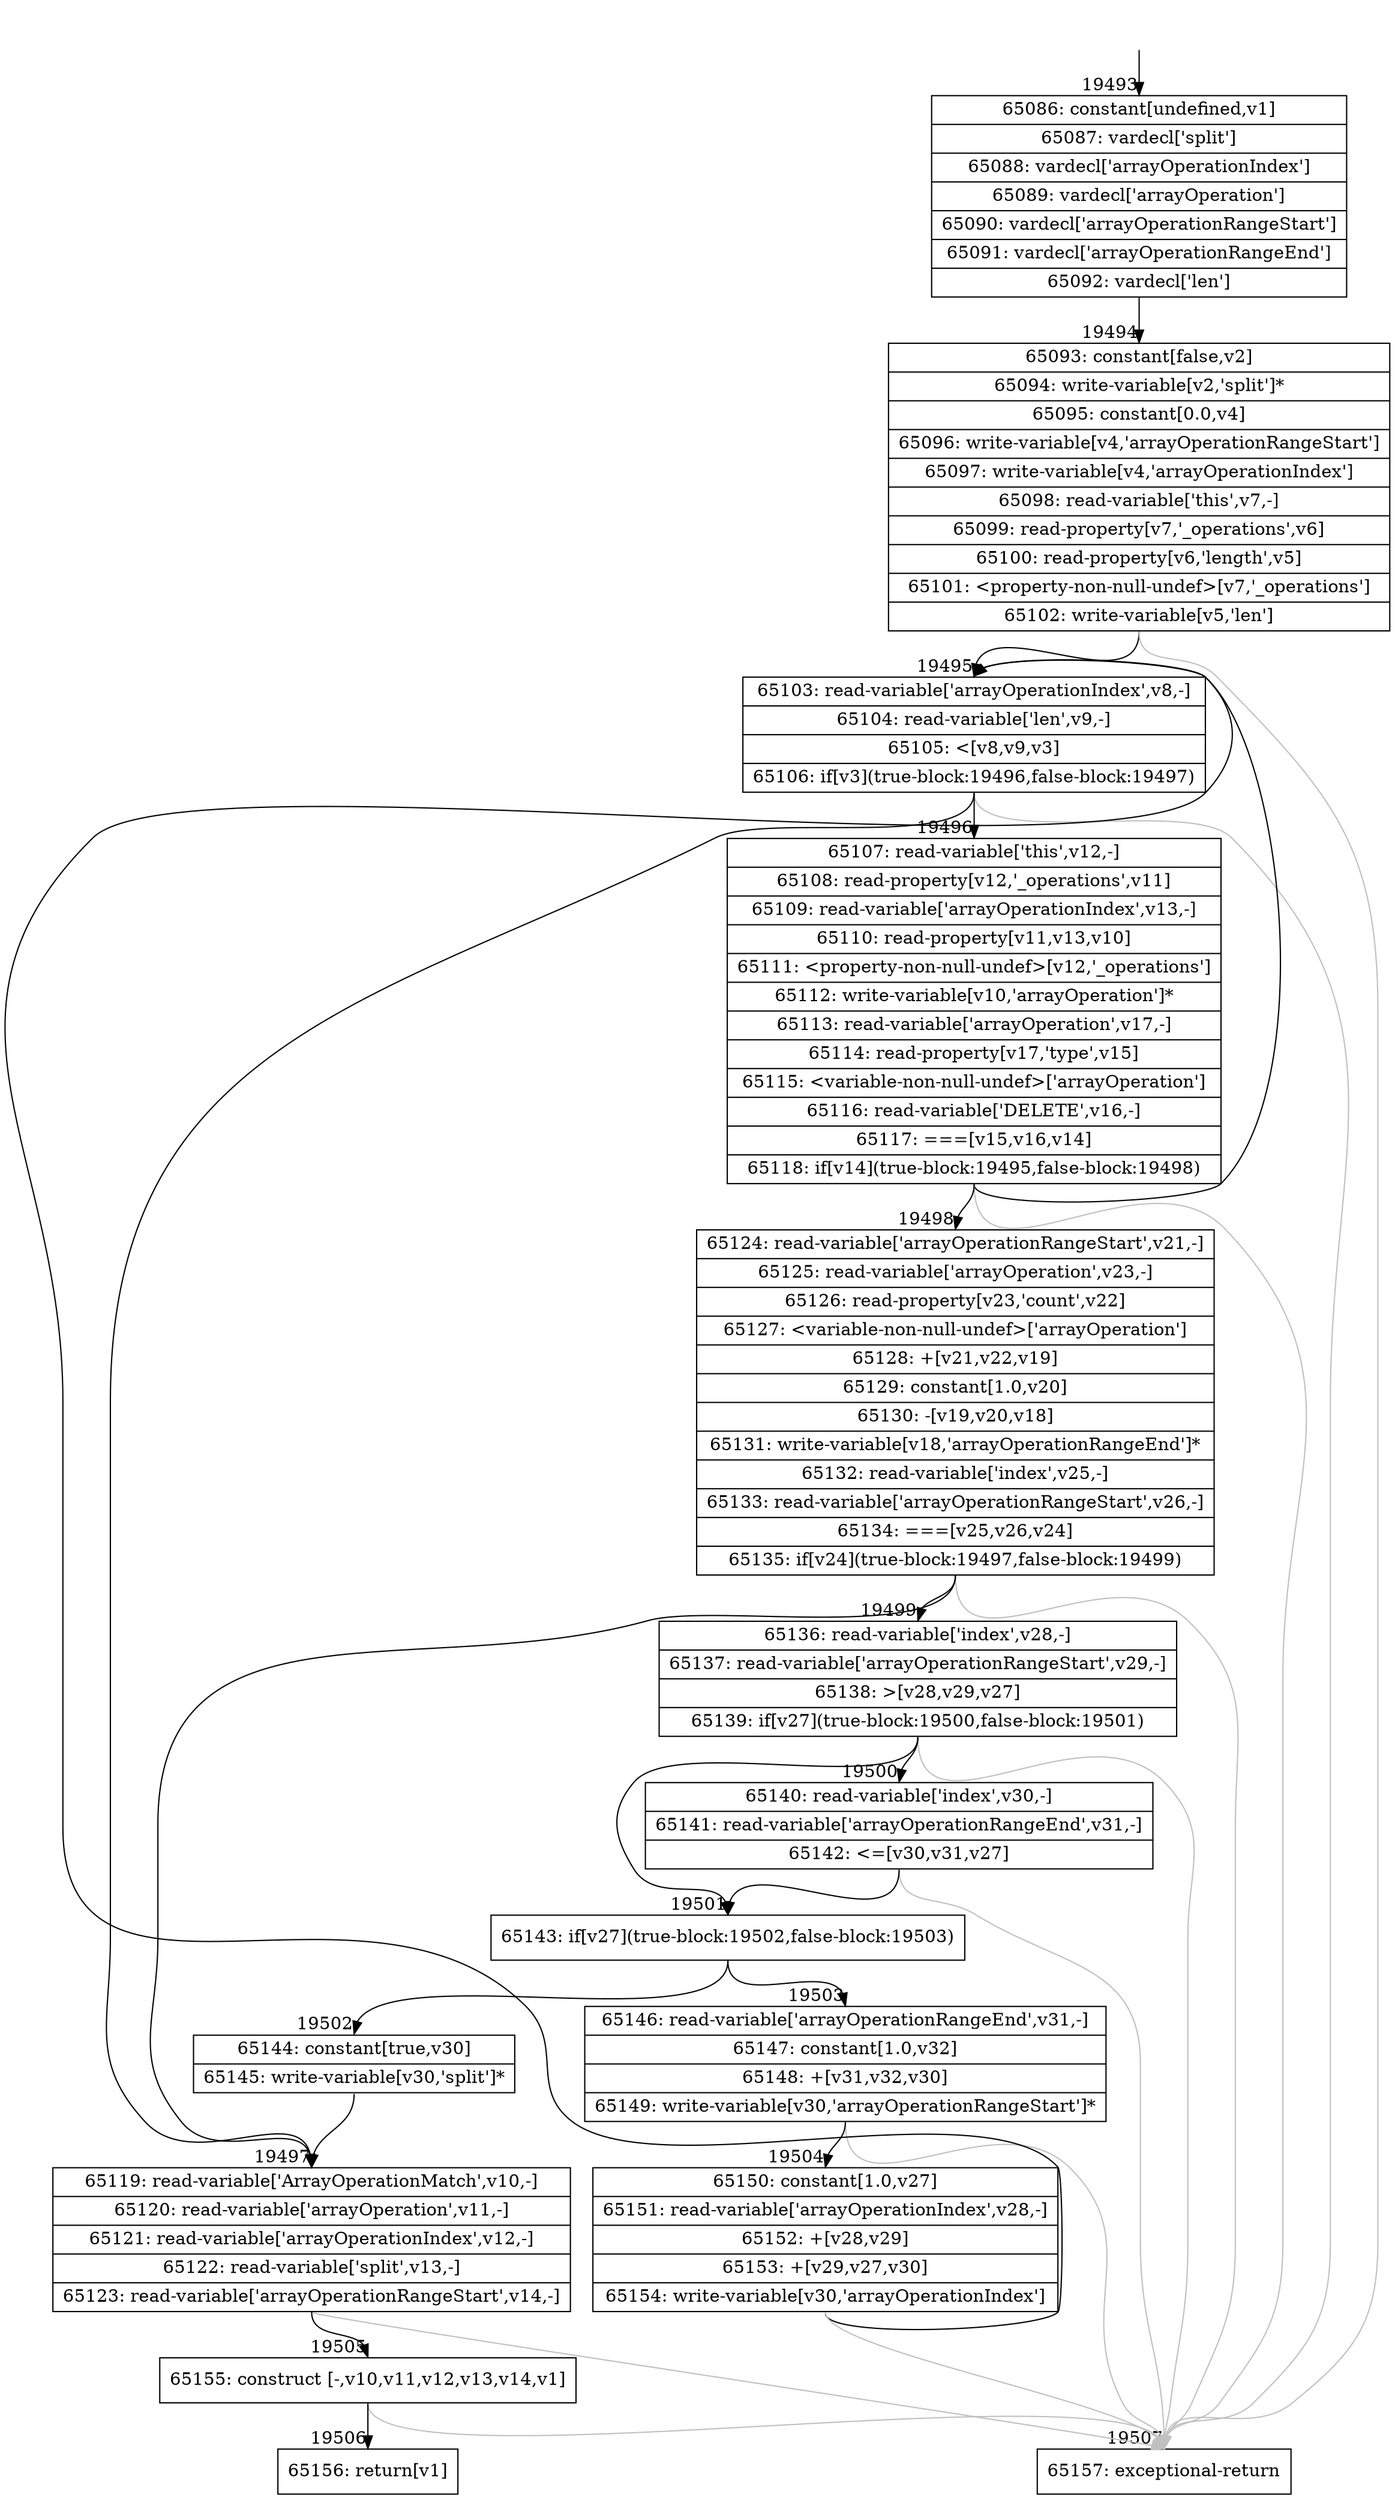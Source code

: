 digraph {
rankdir="TD"
BB_entry1679[shape=none,label=""];
BB_entry1679 -> BB19493 [tailport=s, headport=n, headlabel="    19493"]
BB19493 [shape=record label="{65086: constant[undefined,v1]|65087: vardecl['split']|65088: vardecl['arrayOperationIndex']|65089: vardecl['arrayOperation']|65090: vardecl['arrayOperationRangeStart']|65091: vardecl['arrayOperationRangeEnd']|65092: vardecl['len']}" ] 
BB19493 -> BB19494 [tailport=s, headport=n, headlabel="      19494"]
BB19494 [shape=record label="{65093: constant[false,v2]|65094: write-variable[v2,'split']*|65095: constant[0.0,v4]|65096: write-variable[v4,'arrayOperationRangeStart']|65097: write-variable[v4,'arrayOperationIndex']|65098: read-variable['this',v7,-]|65099: read-property[v7,'_operations',v6]|65100: read-property[v6,'length',v5]|65101: \<property-non-null-undef\>[v7,'_operations']|65102: write-variable[v5,'len']}" ] 
BB19494 -> BB19495 [tailport=s, headport=n, headlabel="      19495"]
BB19494 -> BB19507 [tailport=s, headport=n, color=gray, headlabel="      19507"]
BB19495 [shape=record label="{65103: read-variable['arrayOperationIndex',v8,-]|65104: read-variable['len',v9,-]|65105: \<[v8,v9,v3]|65106: if[v3](true-block:19496,false-block:19497)}" ] 
BB19495 -> BB19496 [tailport=s, headport=n, headlabel="      19496"]
BB19495 -> BB19497 [tailport=s, headport=n, headlabel="      19497"]
BB19495 -> BB19507 [tailport=s, headport=n, color=gray]
BB19496 [shape=record label="{65107: read-variable['this',v12,-]|65108: read-property[v12,'_operations',v11]|65109: read-variable['arrayOperationIndex',v13,-]|65110: read-property[v11,v13,v10]|65111: \<property-non-null-undef\>[v12,'_operations']|65112: write-variable[v10,'arrayOperation']*|65113: read-variable['arrayOperation',v17,-]|65114: read-property[v17,'type',v15]|65115: \<variable-non-null-undef\>['arrayOperation']|65116: read-variable['DELETE',v16,-]|65117: ===[v15,v16,v14]|65118: if[v14](true-block:19495,false-block:19498)}" ] 
BB19496 -> BB19495 [tailport=s, headport=n]
BB19496 -> BB19498 [tailport=s, headport=n, headlabel="      19498"]
BB19496 -> BB19507 [tailport=s, headport=n, color=gray]
BB19497 [shape=record label="{65119: read-variable['ArrayOperationMatch',v10,-]|65120: read-variable['arrayOperation',v11,-]|65121: read-variable['arrayOperationIndex',v12,-]|65122: read-variable['split',v13,-]|65123: read-variable['arrayOperationRangeStart',v14,-]}" ] 
BB19497 -> BB19505 [tailport=s, headport=n, headlabel="      19505"]
BB19497 -> BB19507 [tailport=s, headport=n, color=gray]
BB19498 [shape=record label="{65124: read-variable['arrayOperationRangeStart',v21,-]|65125: read-variable['arrayOperation',v23,-]|65126: read-property[v23,'count',v22]|65127: \<variable-non-null-undef\>['arrayOperation']|65128: +[v21,v22,v19]|65129: constant[1.0,v20]|65130: -[v19,v20,v18]|65131: write-variable[v18,'arrayOperationRangeEnd']*|65132: read-variable['index',v25,-]|65133: read-variable['arrayOperationRangeStart',v26,-]|65134: ===[v25,v26,v24]|65135: if[v24](true-block:19497,false-block:19499)}" ] 
BB19498 -> BB19497 [tailport=s, headport=n]
BB19498 -> BB19499 [tailport=s, headport=n, headlabel="      19499"]
BB19498 -> BB19507 [tailport=s, headport=n, color=gray]
BB19499 [shape=record label="{65136: read-variable['index',v28,-]|65137: read-variable['arrayOperationRangeStart',v29,-]|65138: \>[v28,v29,v27]|65139: if[v27](true-block:19500,false-block:19501)}" ] 
BB19499 -> BB19501 [tailport=s, headport=n, headlabel="      19501"]
BB19499 -> BB19500 [tailport=s, headport=n, headlabel="      19500"]
BB19499 -> BB19507 [tailport=s, headport=n, color=gray]
BB19500 [shape=record label="{65140: read-variable['index',v30,-]|65141: read-variable['arrayOperationRangeEnd',v31,-]|65142: \<=[v30,v31,v27]}" ] 
BB19500 -> BB19501 [tailport=s, headport=n]
BB19500 -> BB19507 [tailport=s, headport=n, color=gray]
BB19501 [shape=record label="{65143: if[v27](true-block:19502,false-block:19503)}" ] 
BB19501 -> BB19502 [tailport=s, headport=n, headlabel="      19502"]
BB19501 -> BB19503 [tailport=s, headport=n, headlabel="      19503"]
BB19502 [shape=record label="{65144: constant[true,v30]|65145: write-variable[v30,'split']*}" ] 
BB19502 -> BB19497 [tailport=s, headport=n]
BB19503 [shape=record label="{65146: read-variable['arrayOperationRangeEnd',v31,-]|65147: constant[1.0,v32]|65148: +[v31,v32,v30]|65149: write-variable[v30,'arrayOperationRangeStart']*}" ] 
BB19503 -> BB19504 [tailport=s, headport=n, headlabel="      19504"]
BB19503 -> BB19507 [tailport=s, headport=n, color=gray]
BB19504 [shape=record label="{65150: constant[1.0,v27]|65151: read-variable['arrayOperationIndex',v28,-]|65152: +[v28,v29]|65153: +[v29,v27,v30]|65154: write-variable[v30,'arrayOperationIndex']}" ] 
BB19504 -> BB19495 [tailport=s, headport=n]
BB19504 -> BB19507 [tailport=s, headport=n, color=gray]
BB19505 [shape=record label="{65155: construct [-,v10,v11,v12,v13,v14,v1]}" ] 
BB19505 -> BB19506 [tailport=s, headport=n, headlabel="      19506"]
BB19505 -> BB19507 [tailport=s, headport=n, color=gray]
BB19506 [shape=record label="{65156: return[v1]}" ] 
BB19507 [shape=record label="{65157: exceptional-return}" ] 
//#$~ 36485
}
